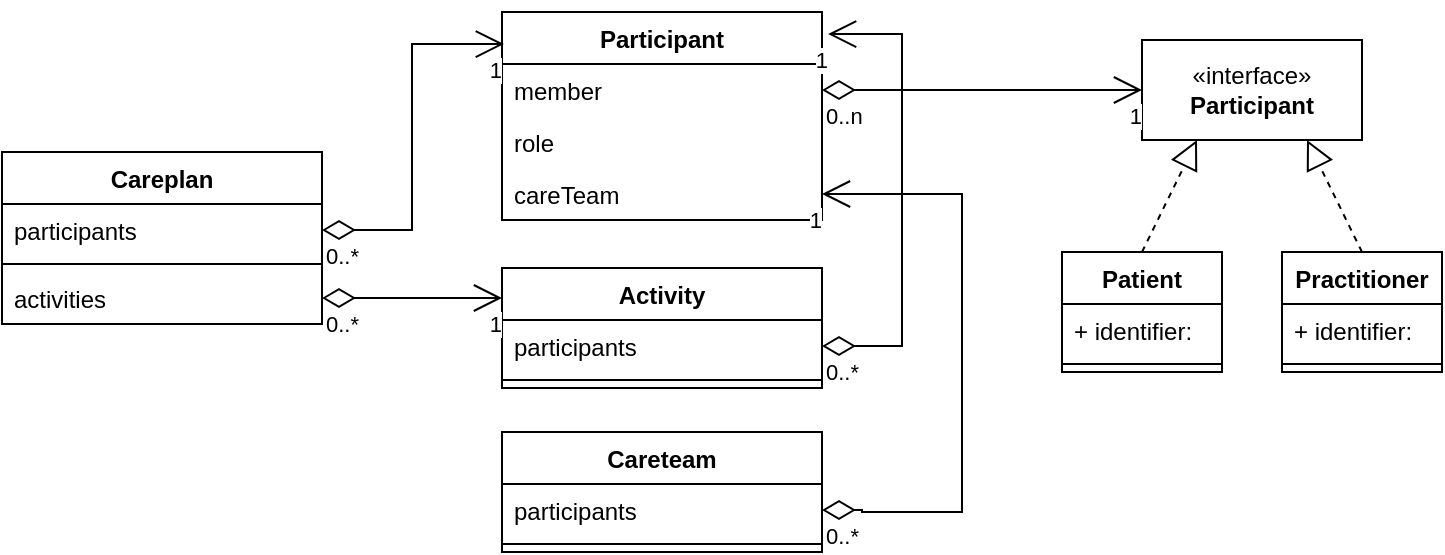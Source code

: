 <mxfile version="21.1.4" type="github">
  <diagram name="Page-1" id="DVja-FhIzsriN4k7RwrQ">
    <mxGraphModel dx="968" dy="680" grid="1" gridSize="10" guides="1" tooltips="1" connect="1" arrows="1" fold="1" page="1" pageScale="1" pageWidth="827" pageHeight="1169" math="0" shadow="0">
      <root>
        <mxCell id="0" />
        <mxCell id="1" parent="0" />
        <mxCell id="6e4DabMuTUjJFmLgCKRS-1" value="Careplan" style="swimlane;fontStyle=1;align=center;verticalAlign=top;childLayout=stackLayout;horizontal=1;startSize=26;horizontalStack=0;resizeParent=1;resizeParentMax=0;resizeLast=0;collapsible=1;marginBottom=0;whiteSpace=wrap;html=1;" vertex="1" parent="1">
          <mxGeometry x="50" y="150" width="160" height="86" as="geometry" />
        </mxCell>
        <mxCell id="6e4DabMuTUjJFmLgCKRS-2" value="participants&amp;nbsp;" style="text;strokeColor=none;fillColor=none;align=left;verticalAlign=top;spacingLeft=4;spacingRight=4;overflow=hidden;rotatable=0;points=[[0,0.5],[1,0.5]];portConstraint=eastwest;whiteSpace=wrap;html=1;" vertex="1" parent="6e4DabMuTUjJFmLgCKRS-1">
          <mxGeometry y="26" width="160" height="26" as="geometry" />
        </mxCell>
        <mxCell id="6e4DabMuTUjJFmLgCKRS-3" value="" style="line;strokeWidth=1;fillColor=none;align=left;verticalAlign=middle;spacingTop=-1;spacingLeft=3;spacingRight=3;rotatable=0;labelPosition=right;points=[];portConstraint=eastwest;strokeColor=inherit;" vertex="1" parent="6e4DabMuTUjJFmLgCKRS-1">
          <mxGeometry y="52" width="160" height="8" as="geometry" />
        </mxCell>
        <mxCell id="6e4DabMuTUjJFmLgCKRS-4" value="activities&lt;br&gt;" style="text;strokeColor=none;fillColor=none;align=left;verticalAlign=top;spacingLeft=4;spacingRight=4;overflow=hidden;rotatable=0;points=[[0,0.5],[1,0.5]];portConstraint=eastwest;whiteSpace=wrap;html=1;" vertex="1" parent="6e4DabMuTUjJFmLgCKRS-1">
          <mxGeometry y="60" width="160" height="26" as="geometry" />
        </mxCell>
        <mxCell id="6e4DabMuTUjJFmLgCKRS-5" value="Participant" style="swimlane;fontStyle=1;align=center;verticalAlign=top;childLayout=stackLayout;horizontal=1;startSize=26;horizontalStack=0;resizeParent=1;resizeParentMax=0;resizeLast=0;collapsible=1;marginBottom=0;whiteSpace=wrap;html=1;" vertex="1" parent="1">
          <mxGeometry x="300" y="80" width="160" height="104" as="geometry" />
        </mxCell>
        <mxCell id="6e4DabMuTUjJFmLgCKRS-6" value="member&lt;br&gt;" style="text;strokeColor=none;fillColor=none;align=left;verticalAlign=top;spacingLeft=4;spacingRight=4;overflow=hidden;rotatable=0;points=[[0,0.5],[1,0.5]];portConstraint=eastwest;whiteSpace=wrap;html=1;" vertex="1" parent="6e4DabMuTUjJFmLgCKRS-5">
          <mxGeometry y="26" width="160" height="26" as="geometry" />
        </mxCell>
        <mxCell id="6e4DabMuTUjJFmLgCKRS-10" value="role" style="text;strokeColor=none;fillColor=none;align=left;verticalAlign=top;spacingLeft=4;spacingRight=4;overflow=hidden;rotatable=0;points=[[0,0.5],[1,0.5]];portConstraint=eastwest;whiteSpace=wrap;html=1;" vertex="1" parent="6e4DabMuTUjJFmLgCKRS-5">
          <mxGeometry y="52" width="160" height="26" as="geometry" />
        </mxCell>
        <mxCell id="6e4DabMuTUjJFmLgCKRS-11" value="careTeam" style="text;strokeColor=none;fillColor=none;align=left;verticalAlign=top;spacingLeft=4;spacingRight=4;overflow=hidden;rotatable=0;points=[[0,0.5],[1,0.5]];portConstraint=eastwest;whiteSpace=wrap;html=1;" vertex="1" parent="6e4DabMuTUjJFmLgCKRS-5">
          <mxGeometry y="78" width="160" height="26" as="geometry" />
        </mxCell>
        <mxCell id="6e4DabMuTUjJFmLgCKRS-12" value="" style="endArrow=open;html=1;endSize=12;startArrow=diamondThin;startSize=14;startFill=0;edgeStyle=orthogonalEdgeStyle;rounded=0;entryX=0.006;entryY=0.154;entryDx=0;entryDy=0;entryPerimeter=0;" edge="1" parent="1" source="6e4DabMuTUjJFmLgCKRS-2" target="6e4DabMuTUjJFmLgCKRS-5">
          <mxGeometry relative="1" as="geometry">
            <mxPoint x="260" y="370" as="sourcePoint" />
            <mxPoint x="420" y="370" as="targetPoint" />
          </mxGeometry>
        </mxCell>
        <mxCell id="6e4DabMuTUjJFmLgCKRS-13" value="0..*" style="edgeLabel;resizable=0;html=1;align=left;verticalAlign=top;" connectable="0" vertex="1" parent="6e4DabMuTUjJFmLgCKRS-12">
          <mxGeometry x="-1" relative="1" as="geometry" />
        </mxCell>
        <mxCell id="6e4DabMuTUjJFmLgCKRS-14" value="1" style="edgeLabel;resizable=0;html=1;align=right;verticalAlign=top;" connectable="0" vertex="1" parent="6e4DabMuTUjJFmLgCKRS-12">
          <mxGeometry x="1" relative="1" as="geometry" />
        </mxCell>
        <mxCell id="6e4DabMuTUjJFmLgCKRS-15" value="Activity" style="swimlane;fontStyle=1;align=center;verticalAlign=top;childLayout=stackLayout;horizontal=1;startSize=26;horizontalStack=0;resizeParent=1;resizeParentMax=0;resizeLast=0;collapsible=1;marginBottom=0;whiteSpace=wrap;html=1;" vertex="1" parent="1">
          <mxGeometry x="300" y="208" width="160" height="60" as="geometry" />
        </mxCell>
        <mxCell id="6e4DabMuTUjJFmLgCKRS-16" value="participants&amp;nbsp;" style="text;strokeColor=none;fillColor=none;align=left;verticalAlign=top;spacingLeft=4;spacingRight=4;overflow=hidden;rotatable=0;points=[[0,0.5],[1,0.5]];portConstraint=eastwest;whiteSpace=wrap;html=1;" vertex="1" parent="6e4DabMuTUjJFmLgCKRS-15">
          <mxGeometry y="26" width="160" height="26" as="geometry" />
        </mxCell>
        <mxCell id="6e4DabMuTUjJFmLgCKRS-17" value="" style="line;strokeWidth=1;fillColor=none;align=left;verticalAlign=middle;spacingTop=-1;spacingLeft=3;spacingRight=3;rotatable=0;labelPosition=right;points=[];portConstraint=eastwest;strokeColor=inherit;" vertex="1" parent="6e4DabMuTUjJFmLgCKRS-15">
          <mxGeometry y="52" width="160" height="8" as="geometry" />
        </mxCell>
        <mxCell id="6e4DabMuTUjJFmLgCKRS-19" value="" style="endArrow=open;html=1;endSize=12;startArrow=diamondThin;startSize=14;startFill=0;edgeStyle=orthogonalEdgeStyle;rounded=0;exitX=1;exitY=0.5;exitDx=0;exitDy=0;entryX=0;entryY=0.25;entryDx=0;entryDy=0;" edge="1" parent="1" source="6e4DabMuTUjJFmLgCKRS-4" target="6e4DabMuTUjJFmLgCKRS-15">
          <mxGeometry relative="1" as="geometry">
            <mxPoint x="260" y="370" as="sourcePoint" />
            <mxPoint x="420" y="370" as="targetPoint" />
          </mxGeometry>
        </mxCell>
        <mxCell id="6e4DabMuTUjJFmLgCKRS-20" value="0..*" style="edgeLabel;resizable=0;html=1;align=left;verticalAlign=top;" connectable="0" vertex="1" parent="6e4DabMuTUjJFmLgCKRS-19">
          <mxGeometry x="-1" relative="1" as="geometry" />
        </mxCell>
        <mxCell id="6e4DabMuTUjJFmLgCKRS-21" value="1" style="edgeLabel;resizable=0;html=1;align=right;verticalAlign=top;" connectable="0" vertex="1" parent="6e4DabMuTUjJFmLgCKRS-19">
          <mxGeometry x="1" relative="1" as="geometry" />
        </mxCell>
        <mxCell id="6e4DabMuTUjJFmLgCKRS-22" value="" style="endArrow=open;html=1;endSize=12;startArrow=diamondThin;startSize=14;startFill=0;edgeStyle=orthogonalEdgeStyle;rounded=0;exitX=1;exitY=0.5;exitDx=0;exitDy=0;entryX=1.019;entryY=0.106;entryDx=0;entryDy=0;entryPerimeter=0;" edge="1" parent="1" source="6e4DabMuTUjJFmLgCKRS-16" target="6e4DabMuTUjJFmLgCKRS-5">
          <mxGeometry relative="1" as="geometry">
            <mxPoint x="200" y="370" as="sourcePoint" />
            <mxPoint x="360" y="370" as="targetPoint" />
            <Array as="points">
              <mxPoint x="500" y="247" />
              <mxPoint x="500" y="91" />
            </Array>
          </mxGeometry>
        </mxCell>
        <mxCell id="6e4DabMuTUjJFmLgCKRS-23" value="0..*" style="edgeLabel;resizable=0;html=1;align=left;verticalAlign=top;" connectable="0" vertex="1" parent="6e4DabMuTUjJFmLgCKRS-22">
          <mxGeometry x="-1" relative="1" as="geometry" />
        </mxCell>
        <mxCell id="6e4DabMuTUjJFmLgCKRS-24" value="1" style="edgeLabel;resizable=0;html=1;align=right;verticalAlign=top;" connectable="0" vertex="1" parent="6e4DabMuTUjJFmLgCKRS-22">
          <mxGeometry x="1" relative="1" as="geometry" />
        </mxCell>
        <mxCell id="6e4DabMuTUjJFmLgCKRS-25" value="«interface»&lt;br&gt;&lt;b&gt;Participant&lt;/b&gt;" style="html=1;whiteSpace=wrap;" vertex="1" parent="1">
          <mxGeometry x="620" y="94" width="110" height="50" as="geometry" />
        </mxCell>
        <mxCell id="6e4DabMuTUjJFmLgCKRS-26" value="Patient" style="swimlane;fontStyle=1;align=center;verticalAlign=top;childLayout=stackLayout;horizontal=1;startSize=26;horizontalStack=0;resizeParent=1;resizeParentMax=0;resizeLast=0;collapsible=1;marginBottom=0;whiteSpace=wrap;html=1;" vertex="1" parent="1">
          <mxGeometry x="580" y="200" width="80" height="60" as="geometry" />
        </mxCell>
        <mxCell id="6e4DabMuTUjJFmLgCKRS-27" value="+ identifier:" style="text;strokeColor=none;fillColor=none;align=left;verticalAlign=top;spacingLeft=4;spacingRight=4;overflow=hidden;rotatable=0;points=[[0,0.5],[1,0.5]];portConstraint=eastwest;whiteSpace=wrap;html=1;" vertex="1" parent="6e4DabMuTUjJFmLgCKRS-26">
          <mxGeometry y="26" width="80" height="26" as="geometry" />
        </mxCell>
        <mxCell id="6e4DabMuTUjJFmLgCKRS-28" value="" style="line;strokeWidth=1;fillColor=none;align=left;verticalAlign=middle;spacingTop=-1;spacingLeft=3;spacingRight=3;rotatable=0;labelPosition=right;points=[];portConstraint=eastwest;strokeColor=inherit;" vertex="1" parent="6e4DabMuTUjJFmLgCKRS-26">
          <mxGeometry y="52" width="80" height="8" as="geometry" />
        </mxCell>
        <mxCell id="6e4DabMuTUjJFmLgCKRS-30" value="Practitioner" style="swimlane;fontStyle=1;align=center;verticalAlign=top;childLayout=stackLayout;horizontal=1;startSize=26;horizontalStack=0;resizeParent=1;resizeParentMax=0;resizeLast=0;collapsible=1;marginBottom=0;whiteSpace=wrap;html=1;" vertex="1" parent="1">
          <mxGeometry x="690" y="200" width="80" height="60" as="geometry" />
        </mxCell>
        <mxCell id="6e4DabMuTUjJFmLgCKRS-31" value="+ identifier:" style="text;strokeColor=none;fillColor=none;align=left;verticalAlign=top;spacingLeft=4;spacingRight=4;overflow=hidden;rotatable=0;points=[[0,0.5],[1,0.5]];portConstraint=eastwest;whiteSpace=wrap;html=1;" vertex="1" parent="6e4DabMuTUjJFmLgCKRS-30">
          <mxGeometry y="26" width="80" height="26" as="geometry" />
        </mxCell>
        <mxCell id="6e4DabMuTUjJFmLgCKRS-32" value="" style="line;strokeWidth=1;fillColor=none;align=left;verticalAlign=middle;spacingTop=-1;spacingLeft=3;spacingRight=3;rotatable=0;labelPosition=right;points=[];portConstraint=eastwest;strokeColor=inherit;" vertex="1" parent="6e4DabMuTUjJFmLgCKRS-30">
          <mxGeometry y="52" width="80" height="8" as="geometry" />
        </mxCell>
        <mxCell id="6e4DabMuTUjJFmLgCKRS-33" value="" style="endArrow=block;dashed=1;endFill=0;endSize=12;html=1;rounded=0;exitX=0.5;exitY=0;exitDx=0;exitDy=0;entryX=0.25;entryY=1;entryDx=0;entryDy=0;" edge="1" parent="1" source="6e4DabMuTUjJFmLgCKRS-26" target="6e4DabMuTUjJFmLgCKRS-25">
          <mxGeometry width="160" relative="1" as="geometry">
            <mxPoint x="260" y="320" as="sourcePoint" />
            <mxPoint x="420" y="320" as="targetPoint" />
          </mxGeometry>
        </mxCell>
        <mxCell id="6e4DabMuTUjJFmLgCKRS-35" value="" style="endArrow=block;dashed=1;endFill=0;endSize=12;html=1;rounded=0;exitX=0.5;exitY=0;exitDx=0;exitDy=0;entryX=0.75;entryY=1;entryDx=0;entryDy=0;" edge="1" parent="1" source="6e4DabMuTUjJFmLgCKRS-30" target="6e4DabMuTUjJFmLgCKRS-25">
          <mxGeometry width="160" relative="1" as="geometry">
            <mxPoint x="260" y="320" as="sourcePoint" />
            <mxPoint x="420" y="320" as="targetPoint" />
          </mxGeometry>
        </mxCell>
        <mxCell id="6e4DabMuTUjJFmLgCKRS-36" value="" style="endArrow=open;html=1;endSize=12;startArrow=diamondThin;startSize=14;startFill=0;edgeStyle=orthogonalEdgeStyle;rounded=0;exitX=1;exitY=0.5;exitDx=0;exitDy=0;entryX=0;entryY=0.5;entryDx=0;entryDy=0;" edge="1" parent="1" source="6e4DabMuTUjJFmLgCKRS-6" target="6e4DabMuTUjJFmLgCKRS-25">
          <mxGeometry relative="1" as="geometry">
            <mxPoint x="260" y="320" as="sourcePoint" />
            <mxPoint x="420" y="320" as="targetPoint" />
          </mxGeometry>
        </mxCell>
        <mxCell id="6e4DabMuTUjJFmLgCKRS-37" value="0..n" style="edgeLabel;resizable=0;html=1;align=left;verticalAlign=top;" connectable="0" vertex="1" parent="6e4DabMuTUjJFmLgCKRS-36">
          <mxGeometry x="-1" relative="1" as="geometry" />
        </mxCell>
        <mxCell id="6e4DabMuTUjJFmLgCKRS-38" value="1" style="edgeLabel;resizable=0;html=1;align=right;verticalAlign=top;" connectable="0" vertex="1" parent="6e4DabMuTUjJFmLgCKRS-36">
          <mxGeometry x="1" relative="1" as="geometry" />
        </mxCell>
        <mxCell id="6e4DabMuTUjJFmLgCKRS-39" value="Careteam" style="swimlane;fontStyle=1;align=center;verticalAlign=top;childLayout=stackLayout;horizontal=1;startSize=26;horizontalStack=0;resizeParent=1;resizeParentMax=0;resizeLast=0;collapsible=1;marginBottom=0;whiteSpace=wrap;html=1;" vertex="1" parent="1">
          <mxGeometry x="300" y="290" width="160" height="60" as="geometry" />
        </mxCell>
        <mxCell id="6e4DabMuTUjJFmLgCKRS-40" value="partici&lt;span style=&quot;white-space: pre;&quot;&gt;pants&lt;/span&gt;" style="text;strokeColor=none;fillColor=none;align=left;verticalAlign=top;spacingLeft=4;spacingRight=4;overflow=hidden;rotatable=0;points=[[0,0.5],[1,0.5]];portConstraint=eastwest;whiteSpace=wrap;html=1;" vertex="1" parent="6e4DabMuTUjJFmLgCKRS-39">
          <mxGeometry y="26" width="160" height="26" as="geometry" />
        </mxCell>
        <mxCell id="6e4DabMuTUjJFmLgCKRS-41" value="" style="line;strokeWidth=1;fillColor=none;align=left;verticalAlign=middle;spacingTop=-1;spacingLeft=3;spacingRight=3;rotatable=0;labelPosition=right;points=[];portConstraint=eastwest;strokeColor=inherit;" vertex="1" parent="6e4DabMuTUjJFmLgCKRS-39">
          <mxGeometry y="52" width="160" height="8" as="geometry" />
        </mxCell>
        <mxCell id="6e4DabMuTUjJFmLgCKRS-42" value="" style="endArrow=open;html=1;endSize=12;startArrow=diamondThin;startSize=14;startFill=0;edgeStyle=orthogonalEdgeStyle;rounded=0;exitX=1;exitY=0.5;exitDx=0;exitDy=0;entryX=1;entryY=0.5;entryDx=0;entryDy=0;" edge="1" parent="1" source="6e4DabMuTUjJFmLgCKRS-40" target="6e4DabMuTUjJFmLgCKRS-11">
          <mxGeometry relative="1" as="geometry">
            <mxPoint x="260" y="320" as="sourcePoint" />
            <mxPoint x="420" y="320" as="targetPoint" />
            <Array as="points">
              <mxPoint x="480" y="329" />
              <mxPoint x="480" y="330" />
              <mxPoint x="530" y="330" />
              <mxPoint x="530" y="171" />
            </Array>
          </mxGeometry>
        </mxCell>
        <mxCell id="6e4DabMuTUjJFmLgCKRS-43" value="0..*" style="edgeLabel;resizable=0;html=1;align=left;verticalAlign=top;" connectable="0" vertex="1" parent="6e4DabMuTUjJFmLgCKRS-42">
          <mxGeometry x="-1" relative="1" as="geometry" />
        </mxCell>
        <mxCell id="6e4DabMuTUjJFmLgCKRS-44" value="1" style="edgeLabel;resizable=0;html=1;align=right;verticalAlign=top;" connectable="0" vertex="1" parent="6e4DabMuTUjJFmLgCKRS-42">
          <mxGeometry x="1" relative="1" as="geometry" />
        </mxCell>
      </root>
    </mxGraphModel>
  </diagram>
</mxfile>
